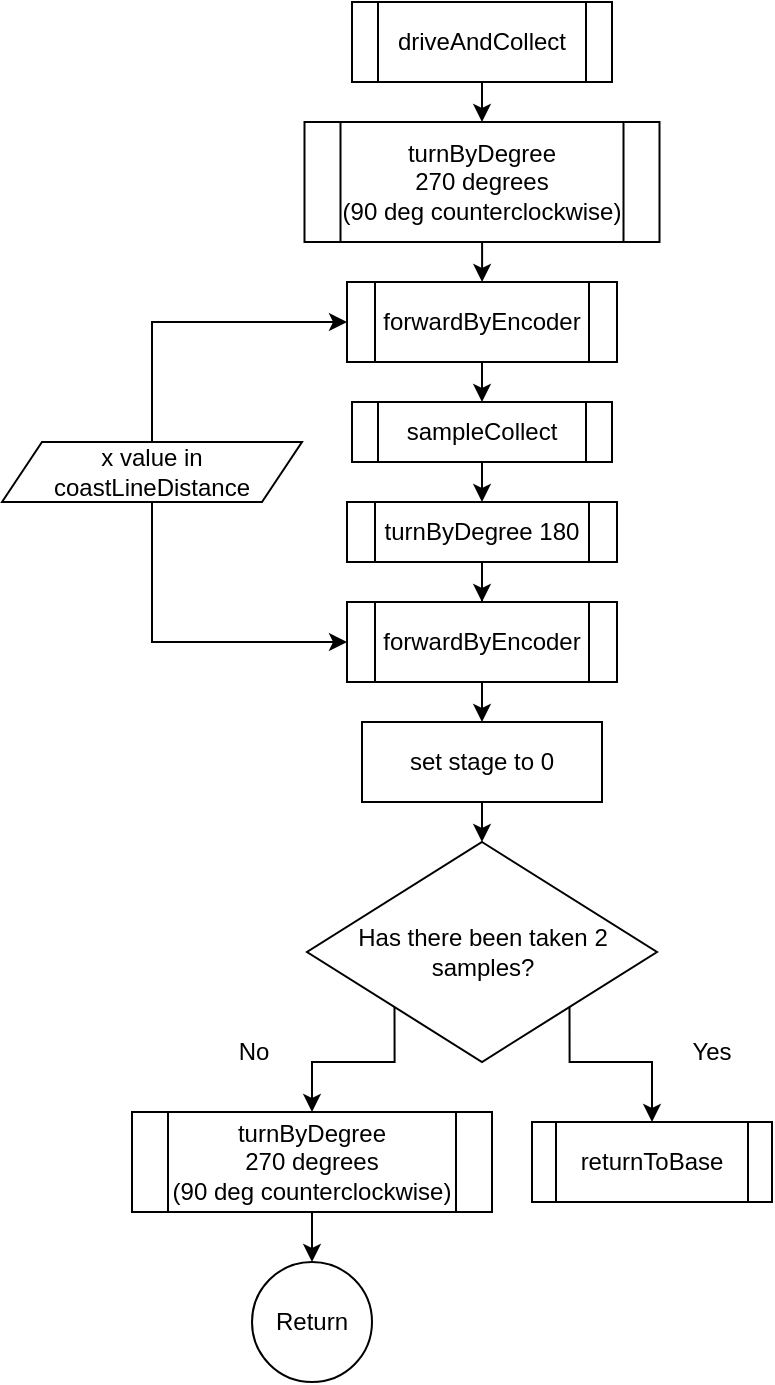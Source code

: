 <mxfile version="22.1.8" type="device">
  <diagram name="Page-1" id="UIeSX528cLuQZtujmnKt">
    <mxGraphModel dx="470" dy="1115" grid="1" gridSize="10" guides="1" tooltips="1" connect="1" arrows="1" fold="1" page="1" pageScale="1" pageWidth="850" pageHeight="1100" math="0" shadow="0">
      <root>
        <mxCell id="0" />
        <mxCell id="1" parent="0" />
        <mxCell id="Lfm5elrHNodPDN0HT3Pq-1" style="edgeStyle=orthogonalEdgeStyle;rounded=0;orthogonalLoop=1;jettySize=auto;html=1;exitX=0.5;exitY=1;exitDx=0;exitDy=0;entryX=0.5;entryY=0;entryDx=0;entryDy=0;" edge="1" parent="1" source="Lfm5elrHNodPDN0HT3Pq-2" target="Lfm5elrHNodPDN0HT3Pq-4">
          <mxGeometry relative="1" as="geometry" />
        </mxCell>
        <mxCell id="Lfm5elrHNodPDN0HT3Pq-2" value="driveAndCollect" style="shape=process;whiteSpace=wrap;html=1;backgroundOutline=1;" vertex="1" parent="1">
          <mxGeometry x="200" y="90" width="130" height="40" as="geometry" />
        </mxCell>
        <mxCell id="Lfm5elrHNodPDN0HT3Pq-3" value="" style="edgeStyle=orthogonalEdgeStyle;rounded=0;orthogonalLoop=1;jettySize=auto;html=1;" edge="1" parent="1" source="Lfm5elrHNodPDN0HT3Pq-4" target="Lfm5elrHNodPDN0HT3Pq-6">
          <mxGeometry relative="1" as="geometry" />
        </mxCell>
        <mxCell id="Lfm5elrHNodPDN0HT3Pq-4" value="turnByDegree&lt;br&gt;270 degrees&lt;br&gt;(90 deg counterclockwise)" style="shape=process;whiteSpace=wrap;html=1;backgroundOutline=1;" vertex="1" parent="1">
          <mxGeometry x="176.25" y="150" width="177.5" height="60" as="geometry" />
        </mxCell>
        <mxCell id="Lfm5elrHNodPDN0HT3Pq-5" style="edgeStyle=orthogonalEdgeStyle;rounded=0;orthogonalLoop=1;jettySize=auto;html=1;exitX=0.5;exitY=1;exitDx=0;exitDy=0;entryX=0.5;entryY=0;entryDx=0;entryDy=0;" edge="1" parent="1" source="Lfm5elrHNodPDN0HT3Pq-6" target="Lfm5elrHNodPDN0HT3Pq-8">
          <mxGeometry relative="1" as="geometry" />
        </mxCell>
        <mxCell id="Lfm5elrHNodPDN0HT3Pq-6" value="forwardByEncoder" style="shape=process;whiteSpace=wrap;html=1;backgroundOutline=1;" vertex="1" parent="1">
          <mxGeometry x="197.5" y="230" width="135" height="40" as="geometry" />
        </mxCell>
        <mxCell id="Lfm5elrHNodPDN0HT3Pq-7" style="edgeStyle=orthogonalEdgeStyle;rounded=0;orthogonalLoop=1;jettySize=auto;html=1;exitX=0.5;exitY=1;exitDx=0;exitDy=0;entryX=0.5;entryY=0;entryDx=0;entryDy=0;" edge="1" parent="1" source="Lfm5elrHNodPDN0HT3Pq-8" target="Lfm5elrHNodPDN0HT3Pq-10">
          <mxGeometry relative="1" as="geometry" />
        </mxCell>
        <mxCell id="Lfm5elrHNodPDN0HT3Pq-8" value="sampleCollect" style="shape=process;whiteSpace=wrap;html=1;backgroundOutline=1;" vertex="1" parent="1">
          <mxGeometry x="200" y="290" width="130" height="30" as="geometry" />
        </mxCell>
        <mxCell id="Lfm5elrHNodPDN0HT3Pq-9" value="" style="edgeStyle=orthogonalEdgeStyle;rounded=0;orthogonalLoop=1;jettySize=auto;html=1;" edge="1" parent="1" source="Lfm5elrHNodPDN0HT3Pq-10" target="Lfm5elrHNodPDN0HT3Pq-12">
          <mxGeometry relative="1" as="geometry" />
        </mxCell>
        <mxCell id="Lfm5elrHNodPDN0HT3Pq-10" value="turnByDegree 180" style="shape=process;whiteSpace=wrap;html=1;backgroundOutline=1;" vertex="1" parent="1">
          <mxGeometry x="197.5" y="340" width="135" height="30" as="geometry" />
        </mxCell>
        <mxCell id="Lfm5elrHNodPDN0HT3Pq-11" style="edgeStyle=orthogonalEdgeStyle;rounded=0;orthogonalLoop=1;jettySize=auto;html=1;exitX=0.5;exitY=1;exitDx=0;exitDy=0;entryX=0.5;entryY=0;entryDx=0;entryDy=0;" edge="1" parent="1" source="Lfm5elrHNodPDN0HT3Pq-12" target="Lfm5elrHNodPDN0HT3Pq-24">
          <mxGeometry relative="1" as="geometry" />
        </mxCell>
        <mxCell id="Lfm5elrHNodPDN0HT3Pq-12" value="forwardByEncoder" style="shape=process;whiteSpace=wrap;html=1;backgroundOutline=1;" vertex="1" parent="1">
          <mxGeometry x="197.5" y="390" width="135" height="40" as="geometry" />
        </mxCell>
        <mxCell id="Lfm5elrHNodPDN0HT3Pq-13" style="edgeStyle=orthogonalEdgeStyle;rounded=0;orthogonalLoop=1;jettySize=auto;html=1;exitX=1;exitY=1;exitDx=0;exitDy=0;entryX=0.5;entryY=0;entryDx=0;entryDy=0;" edge="1" parent="1" source="Lfm5elrHNodPDN0HT3Pq-15" target="Lfm5elrHNodPDN0HT3Pq-16">
          <mxGeometry relative="1" as="geometry">
            <Array as="points">
              <mxPoint x="309" y="620" />
              <mxPoint x="350" y="620" />
            </Array>
          </mxGeometry>
        </mxCell>
        <mxCell id="Lfm5elrHNodPDN0HT3Pq-14" style="edgeStyle=orthogonalEdgeStyle;rounded=0;orthogonalLoop=1;jettySize=auto;html=1;exitX=0;exitY=1;exitDx=0;exitDy=0;entryX=0.5;entryY=0;entryDx=0;entryDy=0;" edge="1" parent="1" source="Lfm5elrHNodPDN0HT3Pq-15" target="Lfm5elrHNodPDN0HT3Pq-18">
          <mxGeometry relative="1" as="geometry">
            <Array as="points">
              <mxPoint x="221" y="620" />
              <mxPoint x="180" y="620" />
            </Array>
          </mxGeometry>
        </mxCell>
        <mxCell id="Lfm5elrHNodPDN0HT3Pq-15" value="Has there been taken 2 samples?" style="rhombus;whiteSpace=wrap;html=1;" vertex="1" parent="1">
          <mxGeometry x="177.5" y="510" width="175" height="110" as="geometry" />
        </mxCell>
        <mxCell id="Lfm5elrHNodPDN0HT3Pq-16" value="returnToBase" style="shape=process;whiteSpace=wrap;html=1;backgroundOutline=1;" vertex="1" parent="1">
          <mxGeometry x="290" y="650" width="120" height="40" as="geometry" />
        </mxCell>
        <mxCell id="Lfm5elrHNodPDN0HT3Pq-17" value="" style="edgeStyle=orthogonalEdgeStyle;rounded=0;orthogonalLoop=1;jettySize=auto;html=1;entryX=0.5;entryY=0;entryDx=0;entryDy=0;" edge="1" parent="1" source="Lfm5elrHNodPDN0HT3Pq-18" target="Lfm5elrHNodPDN0HT3Pq-22">
          <mxGeometry relative="1" as="geometry">
            <mxPoint x="180" y="720" as="targetPoint" />
          </mxGeometry>
        </mxCell>
        <mxCell id="Lfm5elrHNodPDN0HT3Pq-18" value="turnByDegree &lt;br&gt;270 degrees&lt;br&gt;(90 deg counterclockwise)" style="shape=process;whiteSpace=wrap;html=1;backgroundOutline=1;" vertex="1" parent="1">
          <mxGeometry x="90" y="645" width="180" height="50" as="geometry" />
        </mxCell>
        <mxCell id="Lfm5elrHNodPDN0HT3Pq-19" style="edgeStyle=orthogonalEdgeStyle;rounded=0;orthogonalLoop=1;jettySize=auto;html=1;exitX=0.5;exitY=1;exitDx=0;exitDy=0;" edge="1" parent="1" source="Lfm5elrHNodPDN0HT3Pq-18" target="Lfm5elrHNodPDN0HT3Pq-18">
          <mxGeometry relative="1" as="geometry" />
        </mxCell>
        <mxCell id="Lfm5elrHNodPDN0HT3Pq-20" value="Yes" style="text;html=1;strokeColor=none;fillColor=none;align=center;verticalAlign=middle;whiteSpace=wrap;rounded=0;" vertex="1" parent="1">
          <mxGeometry x="350" y="600" width="60" height="30" as="geometry" />
        </mxCell>
        <mxCell id="Lfm5elrHNodPDN0HT3Pq-21" value="No" style="text;html=1;strokeColor=none;fillColor=none;align=center;verticalAlign=middle;whiteSpace=wrap;rounded=0;" vertex="1" parent="1">
          <mxGeometry x="121" y="600" width="60" height="30" as="geometry" />
        </mxCell>
        <mxCell id="Lfm5elrHNodPDN0HT3Pq-22" value="Return" style="ellipse;whiteSpace=wrap;html=1;aspect=fixed;" vertex="1" parent="1">
          <mxGeometry x="150" y="720" width="60" height="60" as="geometry" />
        </mxCell>
        <mxCell id="Lfm5elrHNodPDN0HT3Pq-23" style="edgeStyle=orthogonalEdgeStyle;rounded=0;orthogonalLoop=1;jettySize=auto;html=1;exitX=0.5;exitY=1;exitDx=0;exitDy=0;entryX=0.5;entryY=0;entryDx=0;entryDy=0;" edge="1" parent="1" source="Lfm5elrHNodPDN0HT3Pq-24" target="Lfm5elrHNodPDN0HT3Pq-15">
          <mxGeometry relative="1" as="geometry" />
        </mxCell>
        <mxCell id="Lfm5elrHNodPDN0HT3Pq-24" value="set stage to 0" style="rounded=0;whiteSpace=wrap;html=1;" vertex="1" parent="1">
          <mxGeometry x="205" y="450" width="120" height="40" as="geometry" />
        </mxCell>
        <mxCell id="Lfm5elrHNodPDN0HT3Pq-27" style="edgeStyle=orthogonalEdgeStyle;rounded=0;orthogonalLoop=1;jettySize=auto;html=1;exitX=0.5;exitY=1;exitDx=0;exitDy=0;entryX=0;entryY=0.5;entryDx=0;entryDy=0;" edge="1" parent="1" source="Lfm5elrHNodPDN0HT3Pq-25" target="Lfm5elrHNodPDN0HT3Pq-12">
          <mxGeometry relative="1" as="geometry" />
        </mxCell>
        <mxCell id="Lfm5elrHNodPDN0HT3Pq-28" style="edgeStyle=orthogonalEdgeStyle;rounded=0;orthogonalLoop=1;jettySize=auto;html=1;exitX=0.5;exitY=0;exitDx=0;exitDy=0;entryX=0;entryY=0.5;entryDx=0;entryDy=0;" edge="1" parent="1" source="Lfm5elrHNodPDN0HT3Pq-25" target="Lfm5elrHNodPDN0HT3Pq-6">
          <mxGeometry relative="1" as="geometry" />
        </mxCell>
        <mxCell id="Lfm5elrHNodPDN0HT3Pq-25" value="x value in coastLineDistance" style="shape=parallelogram;perimeter=parallelogramPerimeter;whiteSpace=wrap;html=1;fixedSize=1;" vertex="1" parent="1">
          <mxGeometry x="25" y="310" width="150" height="30" as="geometry" />
        </mxCell>
      </root>
    </mxGraphModel>
  </diagram>
</mxfile>
